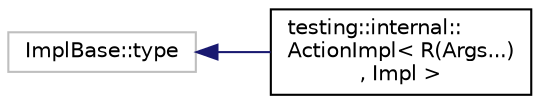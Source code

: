 digraph "Graphical Class Hierarchy"
{
 // LATEX_PDF_SIZE
  bgcolor="transparent";
  edge [fontname="Helvetica",fontsize="10",labelfontname="Helvetica",labelfontsize="10"];
  node [fontname="Helvetica",fontsize="10",shape=record];
  rankdir="LR";
  Node515 [label="ImplBase::type",height=0.2,width=0.4,color="grey75",tooltip=" "];
  Node515 -> Node0 [dir="back",color="midnightblue",fontsize="10",style="solid",fontname="Helvetica"];
  Node0 [label="testing::internal::\lActionImpl\< R(Args...)\l, Impl \>",height=0.2,width=0.4,color="black",URL="$structtesting_1_1internal_1_1ActionImpl_3_01R_07Args_8_8_8_08_00_01Impl_01_4.html",tooltip=" "];
}
